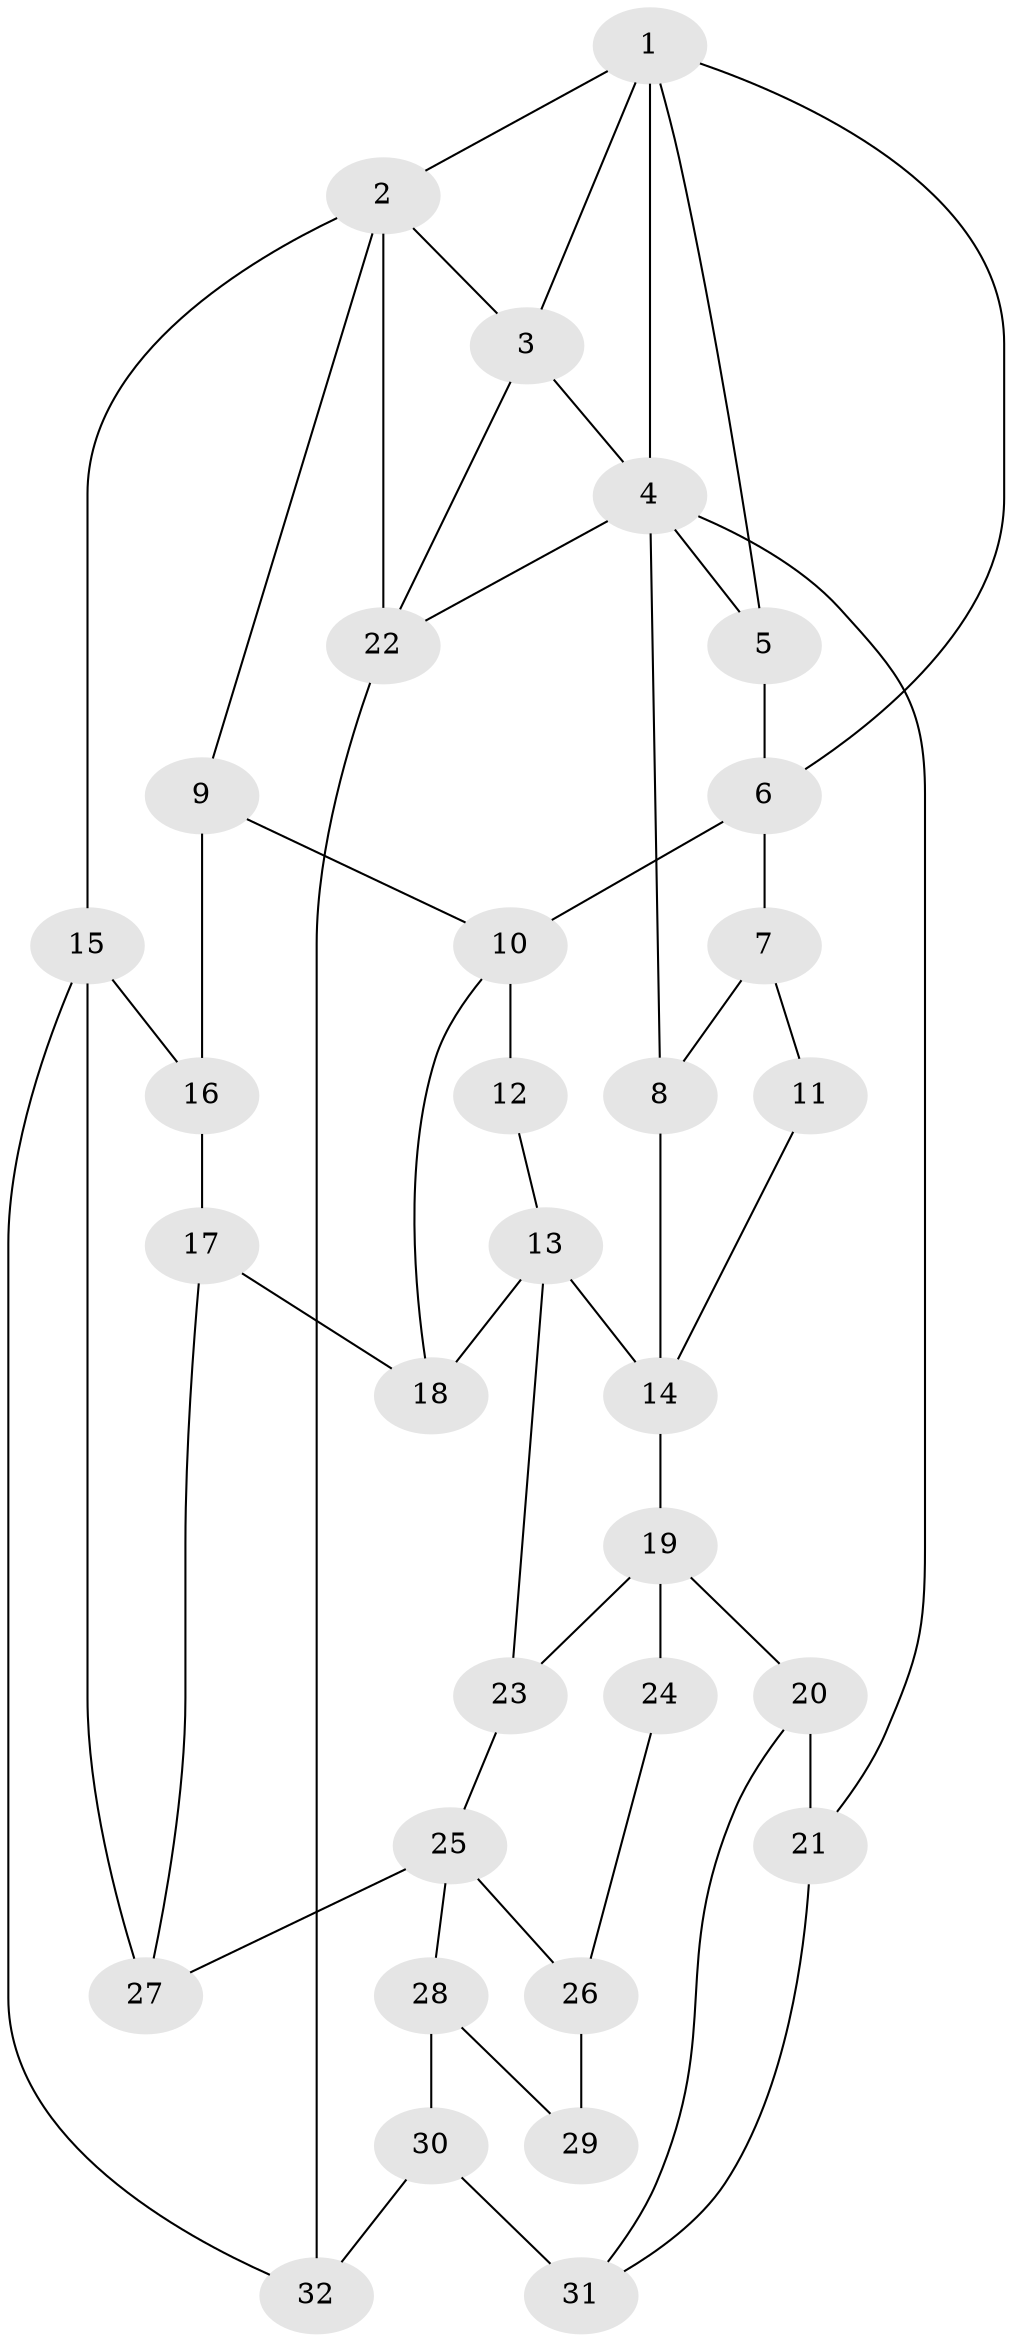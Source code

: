 // original degree distribution, {3: 0.028846153846153848, 4: 0.22115384615384615, 5: 0.5288461538461539, 6: 0.22115384615384615}
// Generated by graph-tools (version 1.1) at 2025/54/03/04/25 22:54:08]
// undirected, 32 vertices, 54 edges
graph export_dot {
  node [color=gray90,style=filled];
  1;
  2;
  3;
  4;
  5;
  6;
  7;
  8;
  9;
  10;
  11;
  12;
  13;
  14;
  15;
  16;
  17;
  18;
  19;
  20;
  21;
  22;
  23;
  24;
  25;
  26;
  27;
  28;
  29;
  30;
  31;
  32;
  1 -- 2 [weight=1.0];
  1 -- 3 [weight=1.0];
  1 -- 4 [weight=1.0];
  1 -- 5 [weight=1.0];
  1 -- 6 [weight=1.0];
  2 -- 3 [weight=1.0];
  2 -- 9 [weight=1.0];
  2 -- 15 [weight=1.0];
  2 -- 22 [weight=1.0];
  3 -- 4 [weight=1.0];
  3 -- 22 [weight=1.0];
  4 -- 5 [weight=1.0];
  4 -- 8 [weight=2.0];
  4 -- 21 [weight=2.0];
  4 -- 22 [weight=1.0];
  5 -- 6 [weight=1.0];
  6 -- 7 [weight=2.0];
  6 -- 10 [weight=2.0];
  7 -- 8 [weight=2.0];
  7 -- 11 [weight=2.0];
  8 -- 14 [weight=1.0];
  9 -- 10 [weight=1.0];
  9 -- 16 [weight=2.0];
  10 -- 12 [weight=2.0];
  10 -- 18 [weight=1.0];
  11 -- 14 [weight=1.0];
  12 -- 13 [weight=1.0];
  13 -- 14 [weight=2.0];
  13 -- 18 [weight=1.0];
  13 -- 23 [weight=2.0];
  14 -- 19 [weight=1.0];
  15 -- 16 [weight=2.0];
  15 -- 27 [weight=2.0];
  15 -- 32 [weight=1.0];
  16 -- 17 [weight=2.0];
  17 -- 18 [weight=2.0];
  17 -- 27 [weight=1.0];
  19 -- 20 [weight=2.0];
  19 -- 23 [weight=1.0];
  19 -- 24 [weight=2.0];
  20 -- 21 [weight=3.0];
  20 -- 31 [weight=1.0];
  21 -- 31 [weight=1.0];
  22 -- 32 [weight=2.0];
  23 -- 25 [weight=1.0];
  24 -- 26 [weight=1.0];
  25 -- 26 [weight=1.0];
  25 -- 27 [weight=1.0];
  25 -- 28 [weight=1.0];
  26 -- 29 [weight=2.0];
  28 -- 29 [weight=3.0];
  28 -- 30 [weight=2.0];
  30 -- 31 [weight=2.0];
  30 -- 32 [weight=2.0];
}
